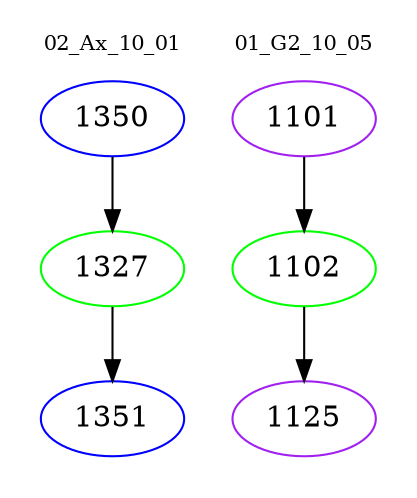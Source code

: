 digraph{
subgraph cluster_0 {
color = white
label = "02_Ax_10_01";
fontsize=10;
T0_1350 [label="1350", color="blue"]
T0_1350 -> T0_1327 [color="black"]
T0_1327 [label="1327", color="green"]
T0_1327 -> T0_1351 [color="black"]
T0_1351 [label="1351", color="blue"]
}
subgraph cluster_1 {
color = white
label = "01_G2_10_05";
fontsize=10;
T1_1101 [label="1101", color="purple"]
T1_1101 -> T1_1102 [color="black"]
T1_1102 [label="1102", color="green"]
T1_1102 -> T1_1125 [color="black"]
T1_1125 [label="1125", color="purple"]
}
}
